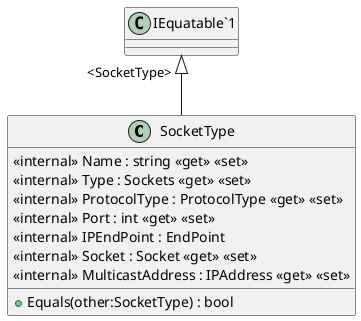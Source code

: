 @startuml
class SocketType {
    <<internal>> Name : string <<get>> <<set>>
    <<internal>> Type : Sockets <<get>> <<set>>
    <<internal>> ProtocolType : ProtocolType <<get>> <<set>>
    <<internal>> Port : int <<get>> <<set>>
    <<internal>> IPEndPoint : EndPoint
    <<internal>> Socket : Socket <<get>> <<set>>
    <<internal>> MulticastAddress : IPAddress <<get>> <<set>>
    + Equals(other:SocketType) : bool
}
"IEquatable`1" "<SocketType>" <|-- SocketType
@enduml
